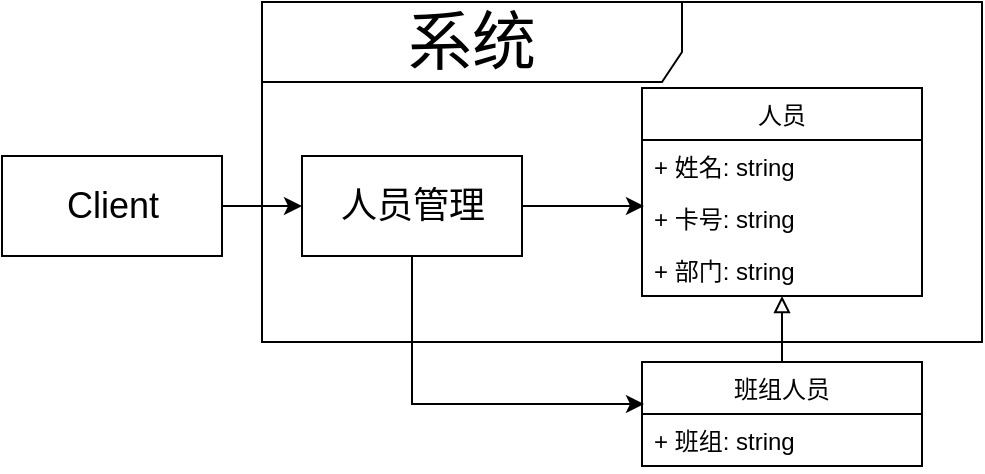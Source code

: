 <mxfile version="13.9.9" type="device"><diagram id="pS-9hX71cI1eNjHVSOTW" name="第 1 页"><mxGraphModel dx="2153" dy="806" grid="1" gridSize="10" guides="1" tooltips="1" connect="1" arrows="1" fold="1" page="1" pageScale="1" pageWidth="827" pageHeight="1169" math="0" shadow="0"><root><mxCell id="0"/><mxCell id="1" parent="0"/><mxCell id="yMZAJw3pUCpMgu2bd0wH-6" value="&lt;font style=&quot;font-size: 32px&quot;&gt;系统&lt;/font&gt;" style="shape=umlFrame;whiteSpace=wrap;html=1;width=210;height=40;fontSize=32;" vertex="1" parent="1"><mxGeometry x="100" y="160" width="360" height="170" as="geometry"/></mxCell><mxCell id="EVnBJeOakdLLbCgkTeKz-9" value="人员" style="swimlane;fontStyle=0;childLayout=stackLayout;horizontal=1;startSize=26;fillColor=none;horizontalStack=0;resizeParent=1;resizeParentMax=0;resizeLast=0;collapsible=1;marginBottom=0;" parent="1" vertex="1"><mxGeometry x="290" y="203" width="140" height="104" as="geometry"/></mxCell><mxCell id="EVnBJeOakdLLbCgkTeKz-10" value="+ 姓名: string" style="text;strokeColor=none;fillColor=none;align=left;verticalAlign=top;spacingLeft=4;spacingRight=4;overflow=hidden;rotatable=0;points=[[0,0.5],[1,0.5]];portConstraint=eastwest;" parent="EVnBJeOakdLLbCgkTeKz-9" vertex="1"><mxGeometry y="26" width="140" height="26" as="geometry"/></mxCell><mxCell id="EVnBJeOakdLLbCgkTeKz-11" value="+ 卡号: string" style="text;strokeColor=none;fillColor=none;align=left;verticalAlign=top;spacingLeft=4;spacingRight=4;overflow=hidden;rotatable=0;points=[[0,0.5],[1,0.5]];portConstraint=eastwest;" parent="EVnBJeOakdLLbCgkTeKz-9" vertex="1"><mxGeometry y="52" width="140" height="26" as="geometry"/></mxCell><mxCell id="EVnBJeOakdLLbCgkTeKz-12" value="+ 部门: string" style="text;strokeColor=none;fillColor=none;align=left;verticalAlign=top;spacingLeft=4;spacingRight=4;overflow=hidden;rotatable=0;points=[[0,0.5],[1,0.5]];portConstraint=eastwest;" parent="EVnBJeOakdLLbCgkTeKz-9" vertex="1"><mxGeometry y="78" width="140" height="26" as="geometry"/></mxCell><mxCell id="EVnBJeOakdLLbCgkTeKz-21" value="" style="endArrow=block;html=1;entryX=0.5;entryY=1;entryDx=0;entryDy=0;endFill=0;" parent="1" target="EVnBJeOakdLLbCgkTeKz-9" edge="1"><mxGeometry width="50" height="50" relative="1" as="geometry"><mxPoint x="360" y="340" as="sourcePoint"/><mxPoint x="400" y="310" as="targetPoint"/></mxGeometry></mxCell><mxCell id="zIaFAY_SvapCTPWo_BPN-1" value="班组人员" style="swimlane;fontStyle=0;childLayout=stackLayout;horizontal=1;startSize=26;fillColor=none;horizontalStack=0;resizeParent=1;resizeParentMax=0;resizeLast=0;collapsible=1;marginBottom=0;" parent="1" vertex="1"><mxGeometry x="290" y="340" width="140" height="52" as="geometry"/></mxCell><mxCell id="zIaFAY_SvapCTPWo_BPN-4" value="+ 班组: string" style="text;strokeColor=none;fillColor=none;align=left;verticalAlign=top;spacingLeft=4;spacingRight=4;overflow=hidden;rotatable=0;points=[[0,0.5],[1,0.5]];portConstraint=eastwest;" parent="zIaFAY_SvapCTPWo_BPN-1" vertex="1"><mxGeometry y="26" width="140" height="26" as="geometry"/></mxCell><mxCell id="yMZAJw3pUCpMgu2bd0wH-3" style="edgeStyle=orthogonalEdgeStyle;rounded=0;orthogonalLoop=1;jettySize=auto;html=1;entryX=0.007;entryY=-0.192;entryDx=0;entryDy=0;entryPerimeter=0;" edge="1" parent="1" source="yMZAJw3pUCpMgu2bd0wH-2" target="zIaFAY_SvapCTPWo_BPN-4"><mxGeometry relative="1" as="geometry"><mxPoint x="290" y="350" as="targetPoint"/></mxGeometry></mxCell><mxCell id="yMZAJw3pUCpMgu2bd0wH-7" style="edgeStyle=orthogonalEdgeStyle;rounded=0;orthogonalLoop=1;jettySize=auto;html=1;entryX=0.007;entryY=0.269;entryDx=0;entryDy=0;entryPerimeter=0;" edge="1" parent="1" source="yMZAJw3pUCpMgu2bd0wH-2" target="EVnBJeOakdLLbCgkTeKz-11"><mxGeometry relative="1" as="geometry"/></mxCell><mxCell id="yMZAJw3pUCpMgu2bd0wH-2" value="&lt;span style=&quot;font-family: &amp;#34;helvetica&amp;#34;&quot;&gt;人员管理&lt;/span&gt;" style="html=1;fontSize=18;" vertex="1" parent="1"><mxGeometry x="120" y="237" width="110" height="50" as="geometry"/></mxCell><mxCell id="yMZAJw3pUCpMgu2bd0wH-5" style="edgeStyle=orthogonalEdgeStyle;rounded=0;orthogonalLoop=1;jettySize=auto;html=1;entryX=0;entryY=0.5;entryDx=0;entryDy=0;" edge="1" parent="1" source="yMZAJw3pUCpMgu2bd0wH-4" target="yMZAJw3pUCpMgu2bd0wH-2"><mxGeometry relative="1" as="geometry"/></mxCell><mxCell id="yMZAJw3pUCpMgu2bd0wH-4" value="&lt;span style=&quot;font-family: &amp;#34;helvetica&amp;#34;&quot;&gt;Client&lt;/span&gt;" style="html=1;fontSize=18;" vertex="1" parent="1"><mxGeometry x="-30" y="237" width="110" height="50" as="geometry"/></mxCell></root></mxGraphModel></diagram></mxfile>